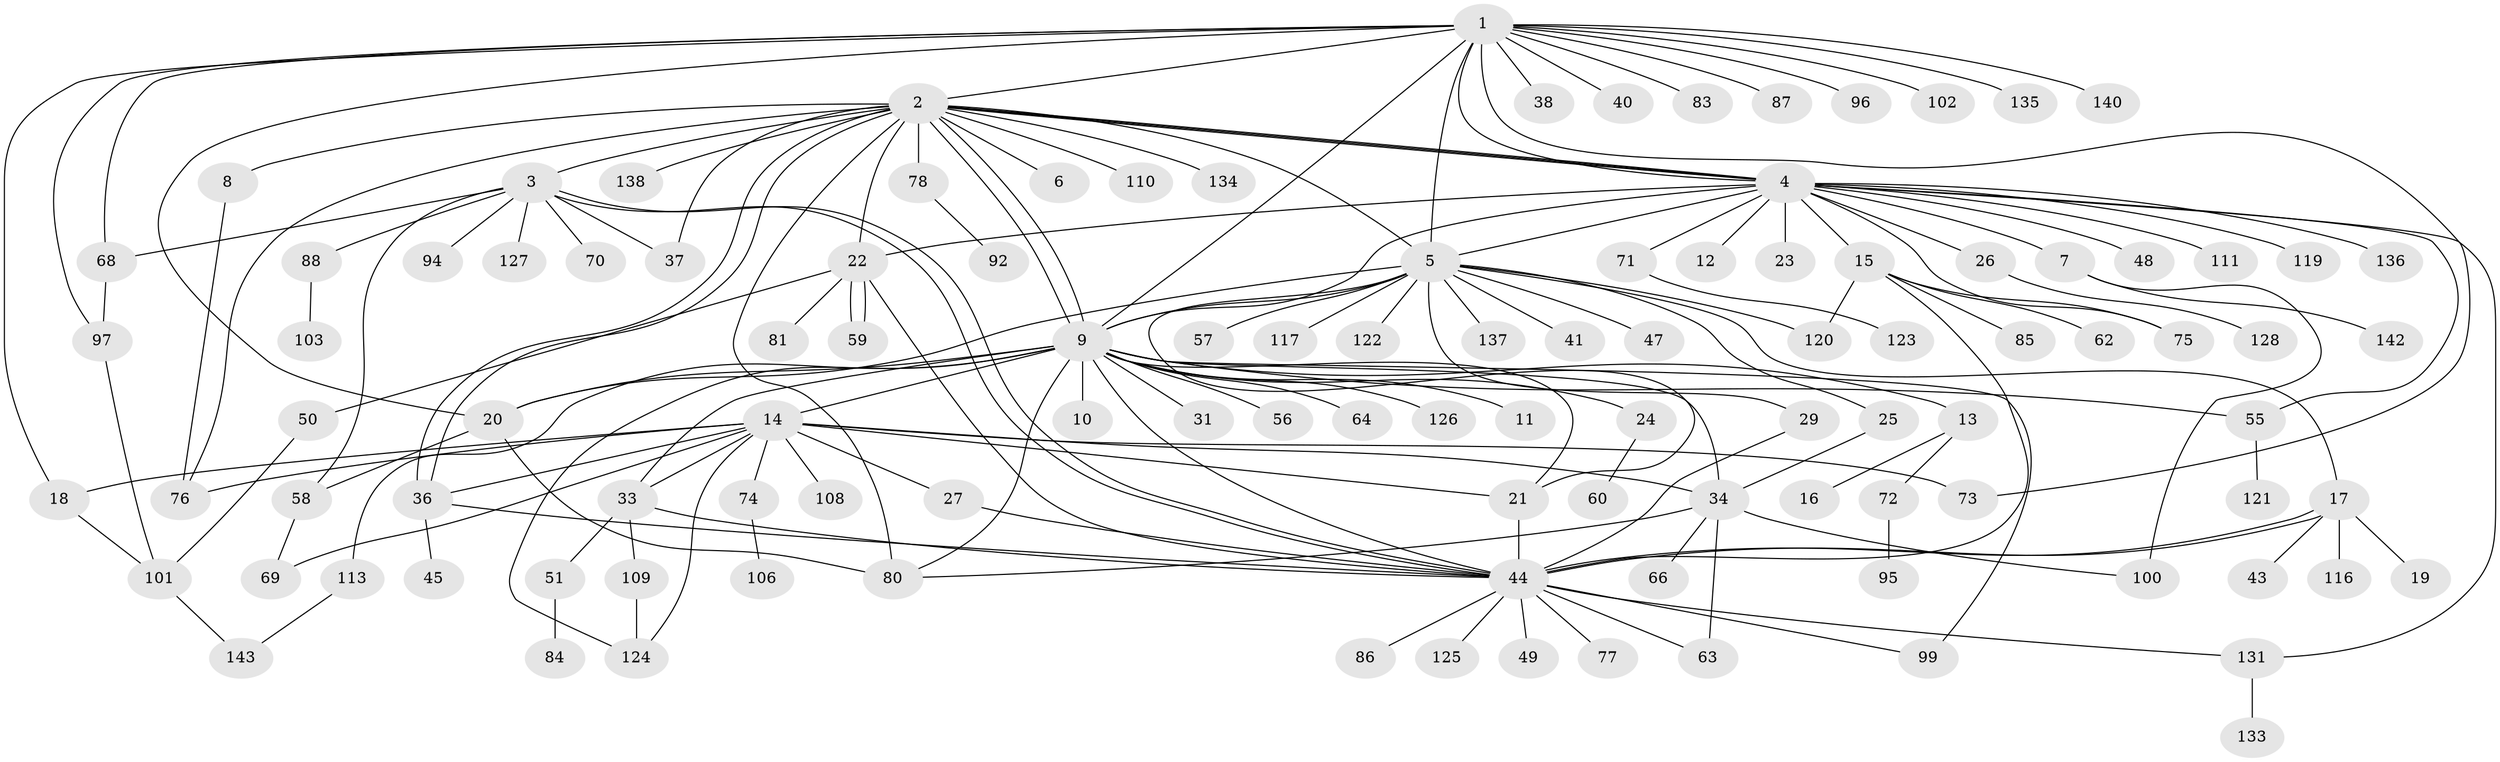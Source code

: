 // Generated by graph-tools (version 1.1) at 2025/51/02/27/25 19:51:54]
// undirected, 111 vertices, 165 edges
graph export_dot {
graph [start="1"]
  node [color=gray90,style=filled];
  1 [super="+32"];
  2 [super="+42"];
  3 [super="+98"];
  4 [super="+89"];
  5 [super="+35"];
  6;
  7 [super="+82"];
  8 [super="+61"];
  9 [super="+30"];
  10;
  11;
  12;
  13;
  14 [super="+28"];
  15 [super="+129"];
  16;
  17 [super="+54"];
  18 [super="+65"];
  19;
  20 [super="+39"];
  21 [super="+52"];
  22 [super="+91"];
  23;
  24 [super="+115"];
  25;
  26 [super="+67"];
  27;
  29;
  31;
  33 [super="+79"];
  34 [super="+53"];
  36 [super="+141"];
  37;
  38;
  40 [super="+132"];
  41;
  43;
  44 [super="+46"];
  45;
  47;
  48;
  49;
  50;
  51 [super="+104"];
  55;
  56;
  57;
  58;
  59 [super="+90"];
  60 [super="+93"];
  62;
  63;
  64;
  66;
  68 [super="+139"];
  69;
  70;
  71;
  72;
  73;
  74;
  75;
  76;
  77;
  78;
  80 [super="+105"];
  81;
  83;
  84;
  85;
  86;
  87;
  88 [super="+118"];
  92 [super="+107"];
  94;
  95;
  96 [super="+112"];
  97;
  99;
  100;
  101 [super="+130"];
  102 [super="+114"];
  103;
  106;
  108;
  109;
  110;
  111;
  113;
  116;
  117;
  119;
  120;
  121;
  122;
  123;
  124;
  125;
  126;
  127;
  128;
  131;
  133;
  134;
  135;
  136;
  137;
  138;
  140;
  142;
  143;
  1 -- 2;
  1 -- 4;
  1 -- 5;
  1 -- 9;
  1 -- 18;
  1 -- 20;
  1 -- 38;
  1 -- 40;
  1 -- 68;
  1 -- 73;
  1 -- 83;
  1 -- 87;
  1 -- 97;
  1 -- 102;
  1 -- 135;
  1 -- 140;
  1 -- 96;
  2 -- 3;
  2 -- 4;
  2 -- 4;
  2 -- 4;
  2 -- 6;
  2 -- 8;
  2 -- 9;
  2 -- 9;
  2 -- 22;
  2 -- 36;
  2 -- 36;
  2 -- 37;
  2 -- 76;
  2 -- 78;
  2 -- 80 [weight=2];
  2 -- 110;
  2 -- 134;
  2 -- 138;
  2 -- 5;
  3 -- 37;
  3 -- 44;
  3 -- 44;
  3 -- 58;
  3 -- 68;
  3 -- 70;
  3 -- 88;
  3 -- 94;
  3 -- 127;
  4 -- 5 [weight=2];
  4 -- 7;
  4 -- 9;
  4 -- 12;
  4 -- 15;
  4 -- 22;
  4 -- 23;
  4 -- 26;
  4 -- 48;
  4 -- 55;
  4 -- 71;
  4 -- 75;
  4 -- 111;
  4 -- 119;
  4 -- 131;
  4 -- 136;
  5 -- 9 [weight=2];
  5 -- 17;
  5 -- 21;
  5 -- 25;
  5 -- 29;
  5 -- 41;
  5 -- 47;
  5 -- 57;
  5 -- 117;
  5 -- 120;
  5 -- 122;
  5 -- 137;
  5 -- 20;
  7 -- 100;
  7 -- 142;
  8 -- 76;
  9 -- 10;
  9 -- 11;
  9 -- 13;
  9 -- 14 [weight=2];
  9 -- 20;
  9 -- 24;
  9 -- 31;
  9 -- 44;
  9 -- 55;
  9 -- 56;
  9 -- 64;
  9 -- 99;
  9 -- 113;
  9 -- 124;
  9 -- 126;
  9 -- 34;
  9 -- 33;
  9 -- 21;
  9 -- 80;
  13 -- 16;
  13 -- 72;
  14 -- 27;
  14 -- 33;
  14 -- 69;
  14 -- 73;
  14 -- 74;
  14 -- 76;
  14 -- 108;
  14 -- 124;
  14 -- 34;
  14 -- 36;
  14 -- 21;
  14 -- 18;
  15 -- 62;
  15 -- 75;
  15 -- 85;
  15 -- 120;
  15 -- 44;
  17 -- 19;
  17 -- 43;
  17 -- 44;
  17 -- 44;
  17 -- 116;
  18 -- 101;
  20 -- 58;
  20 -- 80;
  21 -- 44;
  22 -- 50;
  22 -- 59;
  22 -- 59;
  22 -- 81;
  22 -- 44;
  24 -- 60;
  25 -- 34;
  26 -- 128;
  27 -- 44;
  29 -- 44;
  33 -- 44;
  33 -- 51;
  33 -- 109;
  34 -- 100;
  34 -- 66;
  34 -- 63;
  34 -- 80;
  36 -- 45;
  36 -- 44;
  44 -- 77;
  44 -- 86;
  44 -- 99;
  44 -- 125;
  44 -- 49;
  44 -- 131;
  44 -- 63;
  50 -- 101;
  51 -- 84;
  55 -- 121;
  58 -- 69;
  68 -- 97;
  71 -- 123;
  72 -- 95;
  74 -- 106;
  78 -- 92;
  88 -- 103;
  97 -- 101;
  101 -- 143;
  109 -- 124;
  113 -- 143;
  131 -- 133;
}

